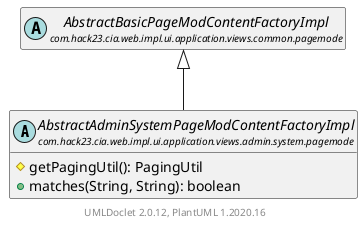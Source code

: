 @startuml
    set namespaceSeparator none
    hide empty fields
    hide empty methods

    abstract class "<size:14>AbstractAdminSystemPageModContentFactoryImpl\n<size:10>com.hack23.cia.web.impl.ui.application.views.admin.system.pagemode" as com.hack23.cia.web.impl.ui.application.views.admin.system.pagemode.AbstractAdminSystemPageModContentFactoryImpl [[AbstractAdminSystemPageModContentFactoryImpl.html]] {
        #getPagingUtil(): PagingUtil
        +matches(String, String): boolean
    }

    abstract class "<size:14>AbstractBasicPageModContentFactoryImpl\n<size:10>com.hack23.cia.web.impl.ui.application.views.common.pagemode" as com.hack23.cia.web.impl.ui.application.views.common.pagemode.AbstractBasicPageModContentFactoryImpl [[../../../common/pagemode/AbstractBasicPageModContentFactoryImpl.html]]

    com.hack23.cia.web.impl.ui.application.views.common.pagemode.AbstractBasicPageModContentFactoryImpl <|-- com.hack23.cia.web.impl.ui.application.views.admin.system.pagemode.AbstractAdminSystemPageModContentFactoryImpl

    center footer UMLDoclet 2.0.12, PlantUML 1.2020.16
@enduml
